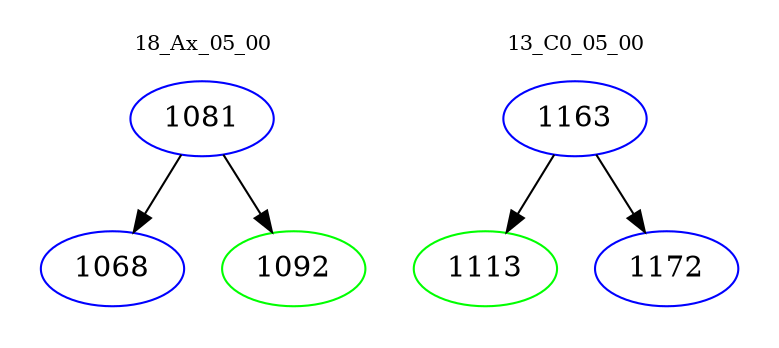 digraph{
subgraph cluster_0 {
color = white
label = "18_Ax_05_00";
fontsize=10;
T0_1081 [label="1081", color="blue"]
T0_1081 -> T0_1068 [color="black"]
T0_1068 [label="1068", color="blue"]
T0_1081 -> T0_1092 [color="black"]
T0_1092 [label="1092", color="green"]
}
subgraph cluster_1 {
color = white
label = "13_C0_05_00";
fontsize=10;
T1_1163 [label="1163", color="blue"]
T1_1163 -> T1_1113 [color="black"]
T1_1113 [label="1113", color="green"]
T1_1163 -> T1_1172 [color="black"]
T1_1172 [label="1172", color="blue"]
}
}
